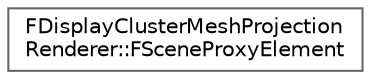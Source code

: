 digraph "Graphical Class Hierarchy"
{
 // INTERACTIVE_SVG=YES
 // LATEX_PDF_SIZE
  bgcolor="transparent";
  edge [fontname=Helvetica,fontsize=10,labelfontname=Helvetica,labelfontsize=10];
  node [fontname=Helvetica,fontsize=10,shape=box,height=0.2,width=0.4];
  rankdir="LR";
  Node0 [id="Node000000",label="FDisplayClusterMeshProjection\lRenderer::FSceneProxyElement",height=0.2,width=0.4,color="grey40", fillcolor="white", style="filled",URL="$d7/d37/structFDisplayClusterMeshProjectionRenderer_1_1FSceneProxyElement.html",tooltip="Data struct that contains the scene proxy and the render configuration needed to render the scene's p..."];
}
